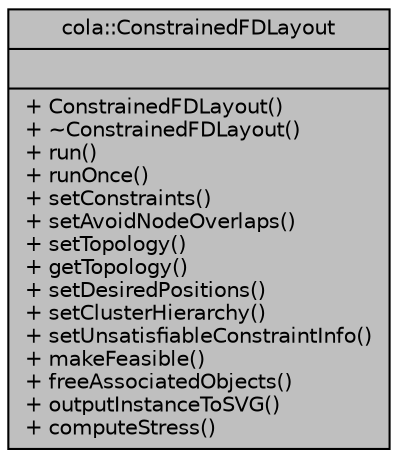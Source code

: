digraph "cola::ConstrainedFDLayout"
{
  edge [fontname="Helvetica",fontsize="10",labelfontname="Helvetica",labelfontsize="10"];
  node [fontname="Helvetica",fontsize="10",shape=record];
  Node1 [label="{cola::ConstrainedFDLayout\n||+ ConstrainedFDLayout()\l+ ~ConstrainedFDLayout()\l+ run()\l+ runOnce()\l+ setConstraints()\l+ setAvoidNodeOverlaps()\l+ setTopology()\l+ getTopology()\l+ setDesiredPositions()\l+ setClusterHierarchy()\l+ setUnsatisfiableConstraintInfo()\l+ makeFeasible()\l+ freeAssociatedObjects()\l+ outputInstanceToSVG()\l+ computeStress()\l}",height=0.2,width=0.4,color="black", fillcolor="grey75", style="filled", fontcolor="black"];
}
